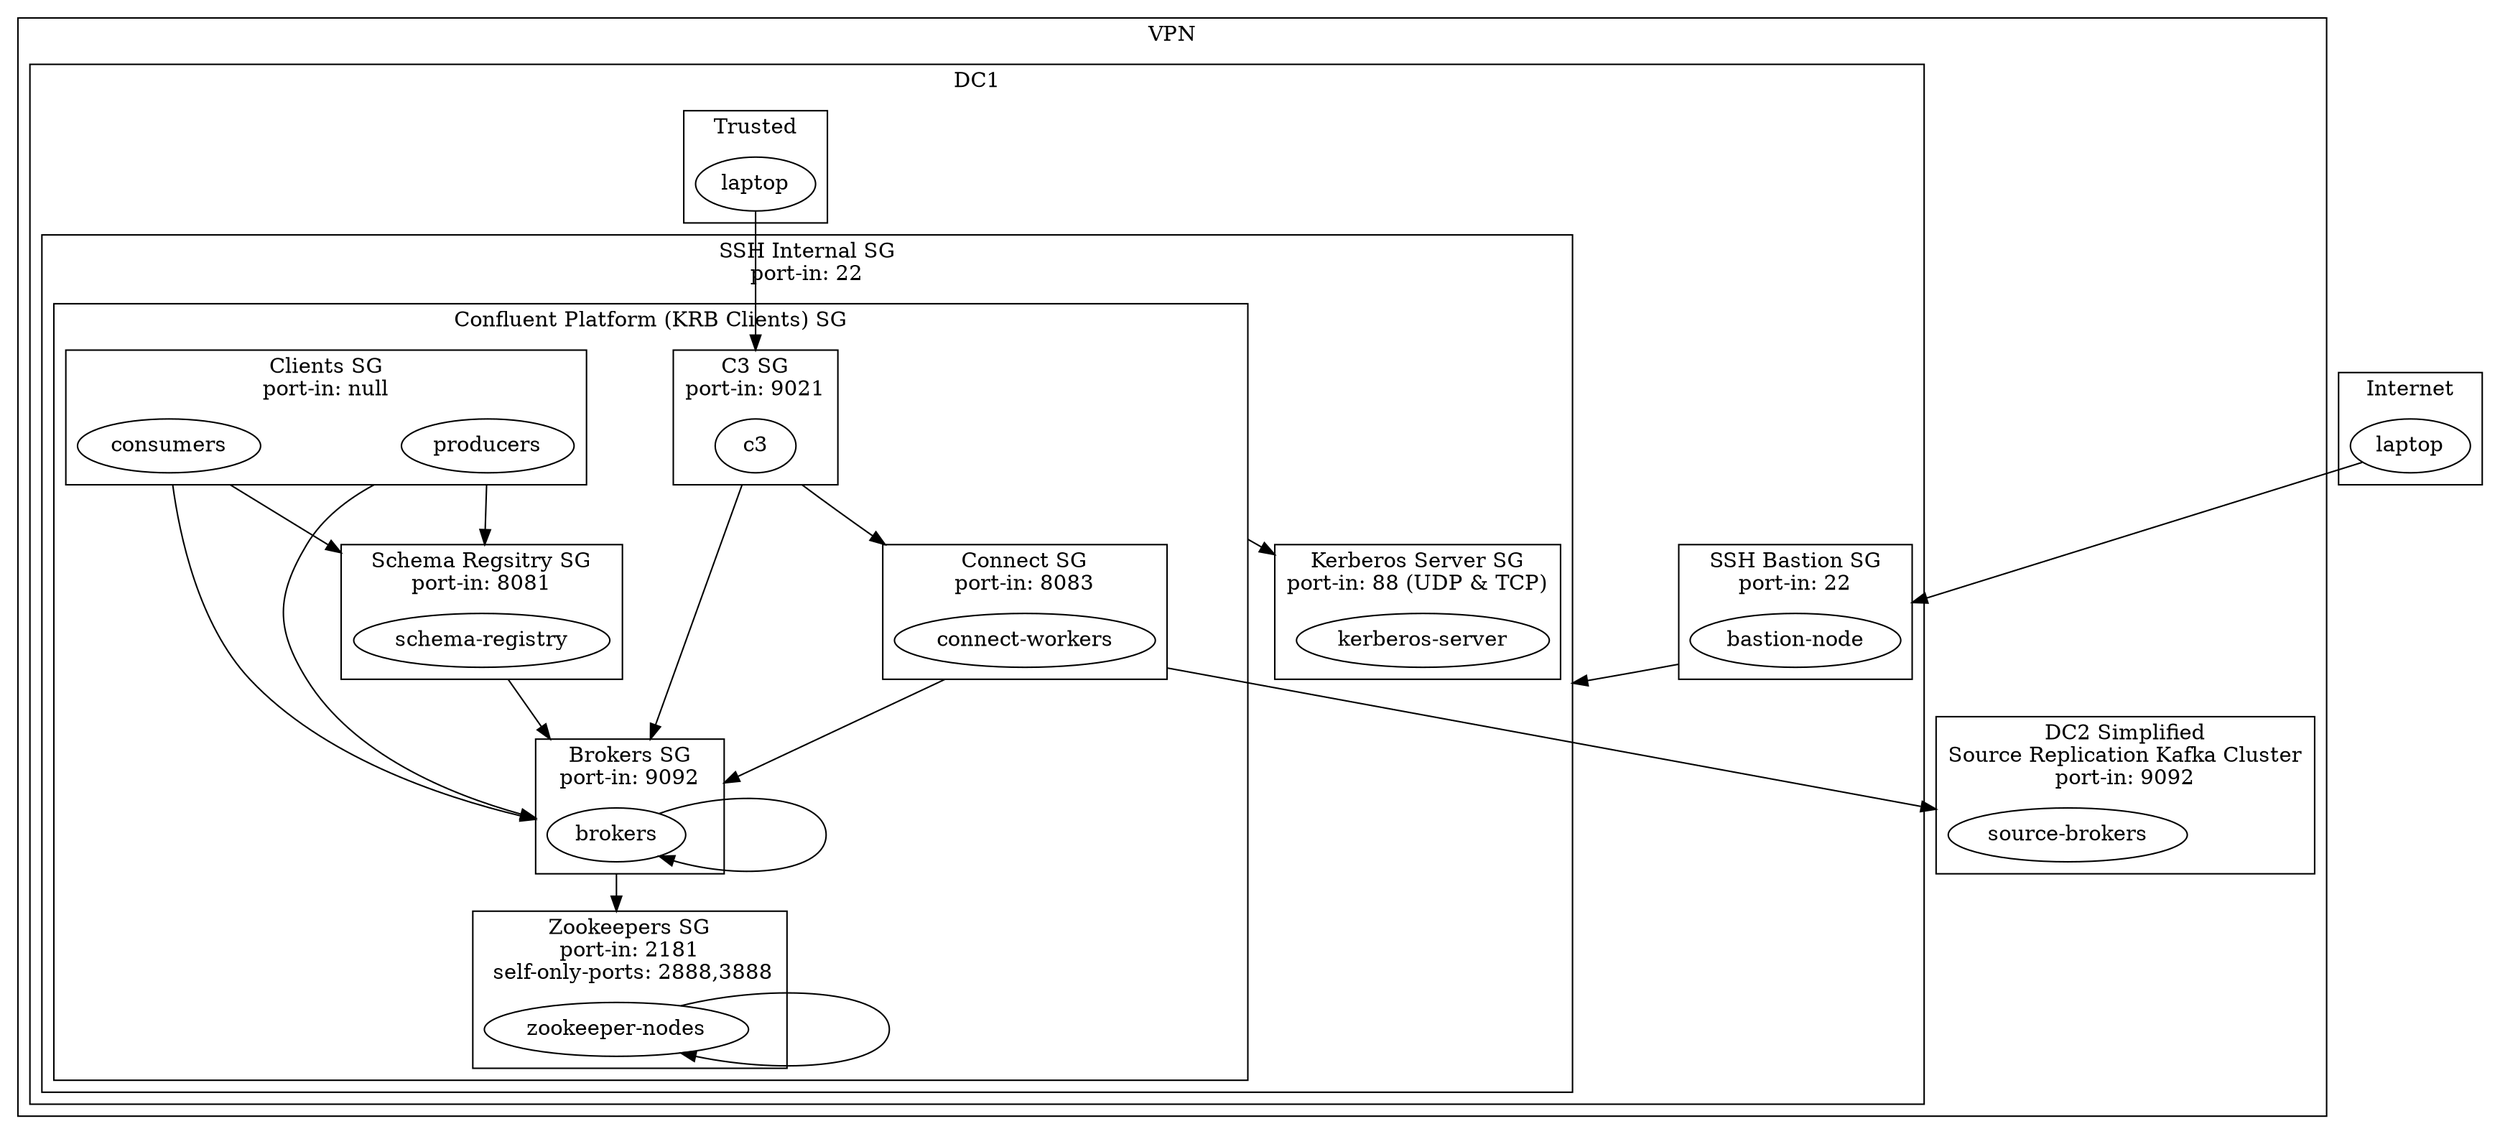 digraph "AWS Confluent Platform Security Groups" {
  rankdir = TB;
  compound = true;
  graph [nodesep=1.3, ranksep=1.3];

  connect -> broker [lhead=cluster_brokers, ltail=cluster_connect];
  connect -> source_broker [lhead=cluster_dc2, ltail=cluster_connect];
  zookeeper -> zookeeper;
  broker -> zookeeper [lhead=cluster_zookeepers, ltail=cluster_brokers];
  producer -> broker [lhead=cluster_brokers, ltail=cluster_clients];
  consumer -> broker [lhead=cluster_brokers, ltail=cluster_clients];
  consumer -> sr [lhead=cluster_sr, ltail=cluster_clients];
  producer -> sr [lhead=cluster_sr, ltail=cluster_clients];
  broker -> broker;
  c3 -> broker [lhead=cluster_brokers, ltail=cluster_c3];
  c3 -> connect [lhead=cluster_connect, ltail=cluster_c3];
  sr -> broker [lhead=cluster_brokers, ltail=cluster_sr];

  laptop1 -> bastion [lhead=cluster_bastion];
  bastion -> broker [lhead=cluster_dc_internal, ltail=cluster_bastion];

  laptop2 -> c3 [lhead=cluster_c3];


  subgraph cluster_web {
      label="Internet";
      laptop1 [label="laptop"];
  }

  subgraph cluster_vpn {
  label="VPN";

    subgraph cluster_dc1 {
      label="DC1"

      subgraph cluster_trusted {
        label="Trusted";
        laptop2 [label="laptop"];
      }

      subgraph cluster_bastion {
        label="SSH Bastion SG\nport-in: 22";
        bastion [label="bastion-node"];
      }

      subgraph cluster_dc_internal {
        label="SSH Internal SG\nport-in: 22"

        subgraph cluster_kerberos {
          label="Kerberos Server SG\nport-in: 88 (UDP & TCP)";
          krb [label="kerberos-server"];
        }

        subgraph cluster_cp {
          label="Confluent Platform (KRB Clients) SG"


          invisible_krb_client [style=invis, padding=1]
          invisible_krb_client -> krb [ltail=cluster_cp, lhead=cluster_kerberos]

          subgraph cluster_zookeepers {
          label="Zookeepers SG\nport-in: 2181\n self-only-ports: 2888,3888";
            zookeeper [label="zookeeper-nodes"];
          }
          subgraph cluster_brokers {
            label="Brokers SG\nport-in: 9092";
            broker [label="brokers"];
          }
          subgraph cluster_connect {
            label="Connect SG\nport-in: 8083";
            connect [label="connect-workers"];
          }
          subgraph cluster_clients {
            label="Clients SG\nport-in: null";
            producer [label="producers"];
            consumer [label="consumers"];
          }
          subgraph cluster_c3 {
            label="C3 SG\nport-in: 9021";
            c3;
          }
          subgraph cluster_sr {
            label="Schema Regsitry SG\nport-in: 8081"
            sr [label="schema-registry"];
          }

        }

      }

    }

    subgraph cluster_dc2 {
      label="DC2 Simplified\nSource Replication Kafka Cluster\nport-in: 9092";
      source_broker  [label="source-brokers"];
    }

  }

}
